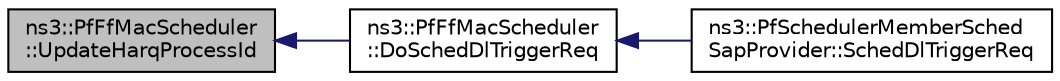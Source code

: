 digraph "ns3::PfFfMacScheduler::UpdateHarqProcessId"
{
  edge [fontname="Helvetica",fontsize="10",labelfontname="Helvetica",labelfontsize="10"];
  node [fontname="Helvetica",fontsize="10",shape=record];
  rankdir="LR";
  Node1 [label="ns3::PfFfMacScheduler\l::UpdateHarqProcessId",height=0.2,width=0.4,color="black", fillcolor="grey75", style="filled", fontcolor="black"];
  Node1 -> Node2 [dir="back",color="midnightblue",fontsize="10",style="solid"];
  Node2 [label="ns3::PfFfMacScheduler\l::DoSchedDlTriggerReq",height=0.2,width=0.4,color="black", fillcolor="white", style="filled",URL="$d3/de9/classns3_1_1PfFfMacScheduler.html#a837f4e59a9df97e0baeda35cf1edbd38"];
  Node2 -> Node3 [dir="back",color="midnightblue",fontsize="10",style="solid"];
  Node3 [label="ns3::PfSchedulerMemberSched\lSapProvider::SchedDlTriggerReq",height=0.2,width=0.4,color="black", fillcolor="white", style="filled",URL="$d8/d00/classns3_1_1PfSchedulerMemberSchedSapProvider.html#aae474f68da3c8f77349f21f7df56c0a0"];
}
